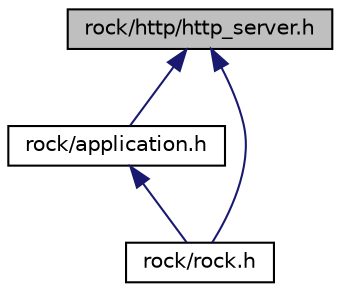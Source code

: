 digraph "rock/http/http_server.h"
{
 // LATEX_PDF_SIZE
  edge [fontname="Helvetica",fontsize="10",labelfontname="Helvetica",labelfontsize="10"];
  node [fontname="Helvetica",fontsize="10",shape=record];
  Node1 [label="rock/http/http_server.h",height=0.2,width=0.4,color="black", fillcolor="grey75", style="filled", fontcolor="black",tooltip="HTTP服务器封装"];
  Node1 -> Node2 [dir="back",color="midnightblue",fontsize="10",style="solid"];
  Node2 [label="rock/application.h",height=0.2,width=0.4,color="black", fillcolor="white", style="filled",URL="$application_8h_source.html",tooltip=" "];
  Node2 -> Node3 [dir="back",color="midnightblue",fontsize="10",style="solid"];
  Node3 [label="rock/rock.h",height=0.2,width=0.4,color="black", fillcolor="white", style="filled",URL="$rock_8h.html",tooltip="rock头文件"];
  Node1 -> Node3 [dir="back",color="midnightblue",fontsize="10",style="solid"];
}
